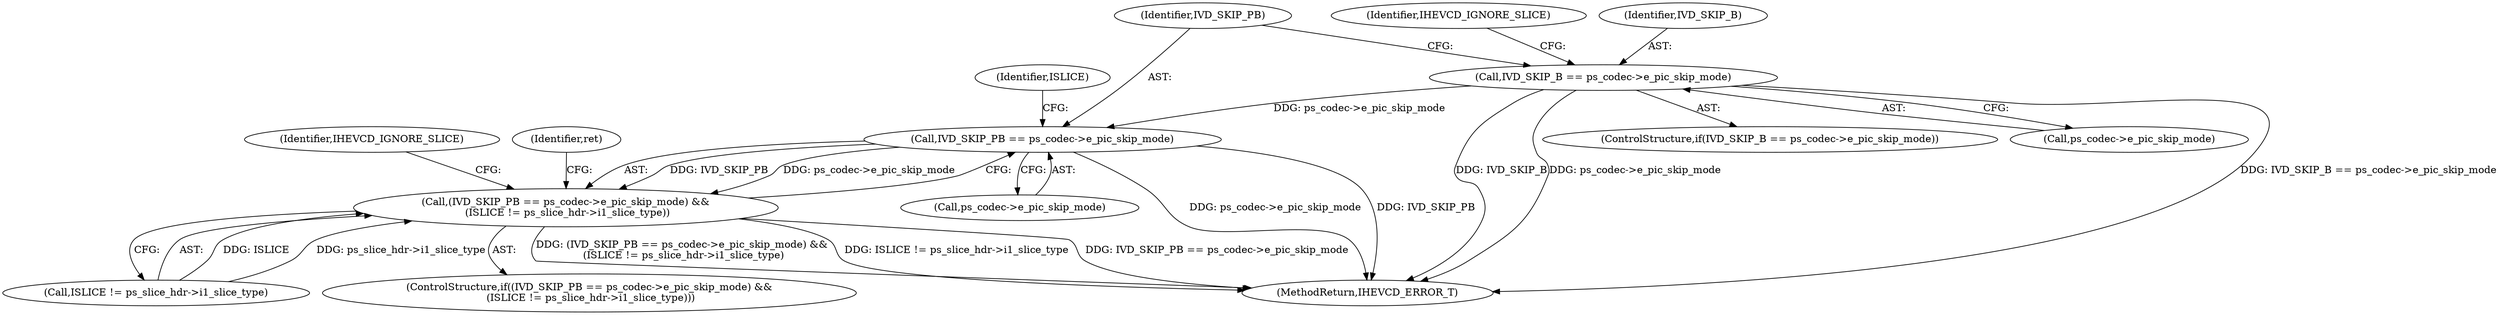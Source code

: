 digraph "0_Android_7c9be319a279654e55a6d757265f88c61a16a4d5@pointer" {
"1002661" [label="(Call,IVD_SKIP_B == ps_codec->e_pic_skip_mode)"];
"1002670" [label="(Call,IVD_SKIP_PB == ps_codec->e_pic_skip_mode)"];
"1002669" [label="(Call,(IVD_SKIP_PB == ps_codec->e_pic_skip_mode) &&\n (ISLICE != ps_slice_hdr->i1_slice_type))"];
"1002685" [label="(MethodReturn,IHEVCD_ERROR_T)"];
"1002676" [label="(Identifier,ISLICE)"];
"1002671" [label="(Identifier,IVD_SKIP_PB)"];
"1002669" [label="(Call,(IVD_SKIP_PB == ps_codec->e_pic_skip_mode) &&\n (ISLICE != ps_slice_hdr->i1_slice_type))"];
"1002675" [label="(Call,ISLICE != ps_slice_hdr->i1_slice_type)"];
"1002667" [label="(Identifier,IHEVCD_IGNORE_SLICE)"];
"1002670" [label="(Call,IVD_SKIP_PB == ps_codec->e_pic_skip_mode)"];
"1002661" [label="(Call,IVD_SKIP_B == ps_codec->e_pic_skip_mode)"];
"1002684" [label="(Identifier,ret)"];
"1002672" [label="(Call,ps_codec->e_pic_skip_mode)"];
"1002660" [label="(ControlStructure,if(IVD_SKIP_B == ps_codec->e_pic_skip_mode))"];
"1002663" [label="(Call,ps_codec->e_pic_skip_mode)"];
"1002662" [label="(Identifier,IVD_SKIP_B)"];
"1002682" [label="(Identifier,IHEVCD_IGNORE_SLICE)"];
"1002668" [label="(ControlStructure,if((IVD_SKIP_PB == ps_codec->e_pic_skip_mode) &&\n (ISLICE != ps_slice_hdr->i1_slice_type)))"];
"1002661" -> "1002660"  [label="AST: "];
"1002661" -> "1002663"  [label="CFG: "];
"1002662" -> "1002661"  [label="AST: "];
"1002663" -> "1002661"  [label="AST: "];
"1002667" -> "1002661"  [label="CFG: "];
"1002671" -> "1002661"  [label="CFG: "];
"1002661" -> "1002685"  [label="DDG: IVD_SKIP_B == ps_codec->e_pic_skip_mode"];
"1002661" -> "1002685"  [label="DDG: IVD_SKIP_B"];
"1002661" -> "1002685"  [label="DDG: ps_codec->e_pic_skip_mode"];
"1002661" -> "1002670"  [label="DDG: ps_codec->e_pic_skip_mode"];
"1002670" -> "1002669"  [label="AST: "];
"1002670" -> "1002672"  [label="CFG: "];
"1002671" -> "1002670"  [label="AST: "];
"1002672" -> "1002670"  [label="AST: "];
"1002676" -> "1002670"  [label="CFG: "];
"1002669" -> "1002670"  [label="CFG: "];
"1002670" -> "1002685"  [label="DDG: ps_codec->e_pic_skip_mode"];
"1002670" -> "1002685"  [label="DDG: IVD_SKIP_PB"];
"1002670" -> "1002669"  [label="DDG: IVD_SKIP_PB"];
"1002670" -> "1002669"  [label="DDG: ps_codec->e_pic_skip_mode"];
"1002669" -> "1002668"  [label="AST: "];
"1002669" -> "1002675"  [label="CFG: "];
"1002675" -> "1002669"  [label="AST: "];
"1002682" -> "1002669"  [label="CFG: "];
"1002684" -> "1002669"  [label="CFG: "];
"1002669" -> "1002685"  [label="DDG: (IVD_SKIP_PB == ps_codec->e_pic_skip_mode) &&\n (ISLICE != ps_slice_hdr->i1_slice_type)"];
"1002669" -> "1002685"  [label="DDG: ISLICE != ps_slice_hdr->i1_slice_type"];
"1002669" -> "1002685"  [label="DDG: IVD_SKIP_PB == ps_codec->e_pic_skip_mode"];
"1002675" -> "1002669"  [label="DDG: ISLICE"];
"1002675" -> "1002669"  [label="DDG: ps_slice_hdr->i1_slice_type"];
}
